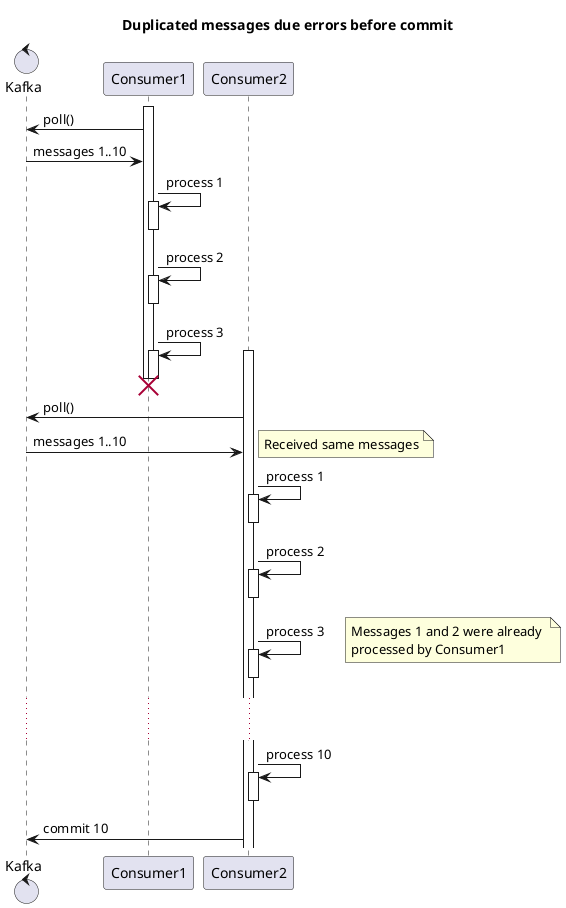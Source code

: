 @startuml
title Duplicated messages due errors before commit
control Kafka
participant Consumer1
participant Consumer2

activate Consumer1
Consumer1 -> Kafka: poll()
Kafka -> Consumer1: messages 1..10
Consumer1 -> Consumer1: process 1
activate Consumer1
deactivate Consumer1

Consumer1 -> Consumer1: process 2
activate Consumer1
deactivate Consumer1

Consumer1 -> Consumer1: process 3
activate Consumer1
deactivate Consumer1
destroy Consumer1

activate Consumer2
Consumer2 -> Kafka: poll()
Kafka -> Consumer2: messages 1..10
note right
Received same messages
end note

Consumer2 -> Consumer2: process 1
activate Consumer2
deactivate Consumer2

Consumer2 -> Consumer2: process 2
activate Consumer2
deactivate Consumer2

Consumer2 -> Consumer2: process 3
activate Consumer2
deactivate Consumer2

note right
Messages 1 and 2 were already 
processed by Consumer1
end note
... ...
Consumer2 -> Consumer2: process 10
activate Consumer2
deactivate Consumer2
Consumer2 -> Kafka: commit 10

@enduml